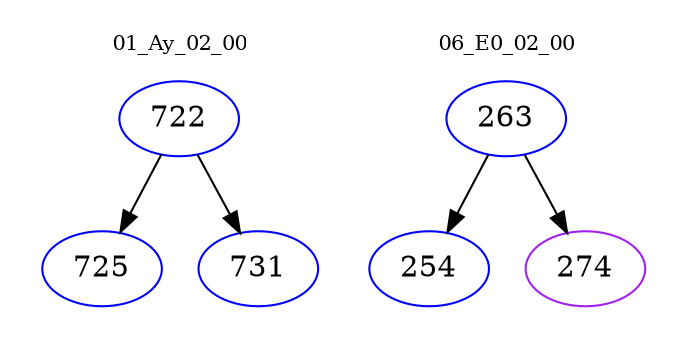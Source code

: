 digraph{
subgraph cluster_0 {
color = white
label = "01_Ay_02_00";
fontsize=10;
T0_722 [label="722", color="blue"]
T0_722 -> T0_725 [color="black"]
T0_725 [label="725", color="blue"]
T0_722 -> T0_731 [color="black"]
T0_731 [label="731", color="blue"]
}
subgraph cluster_1 {
color = white
label = "06_E0_02_00";
fontsize=10;
T1_263 [label="263", color="blue"]
T1_263 -> T1_254 [color="black"]
T1_254 [label="254", color="blue"]
T1_263 -> T1_274 [color="black"]
T1_274 [label="274", color="purple"]
}
}
